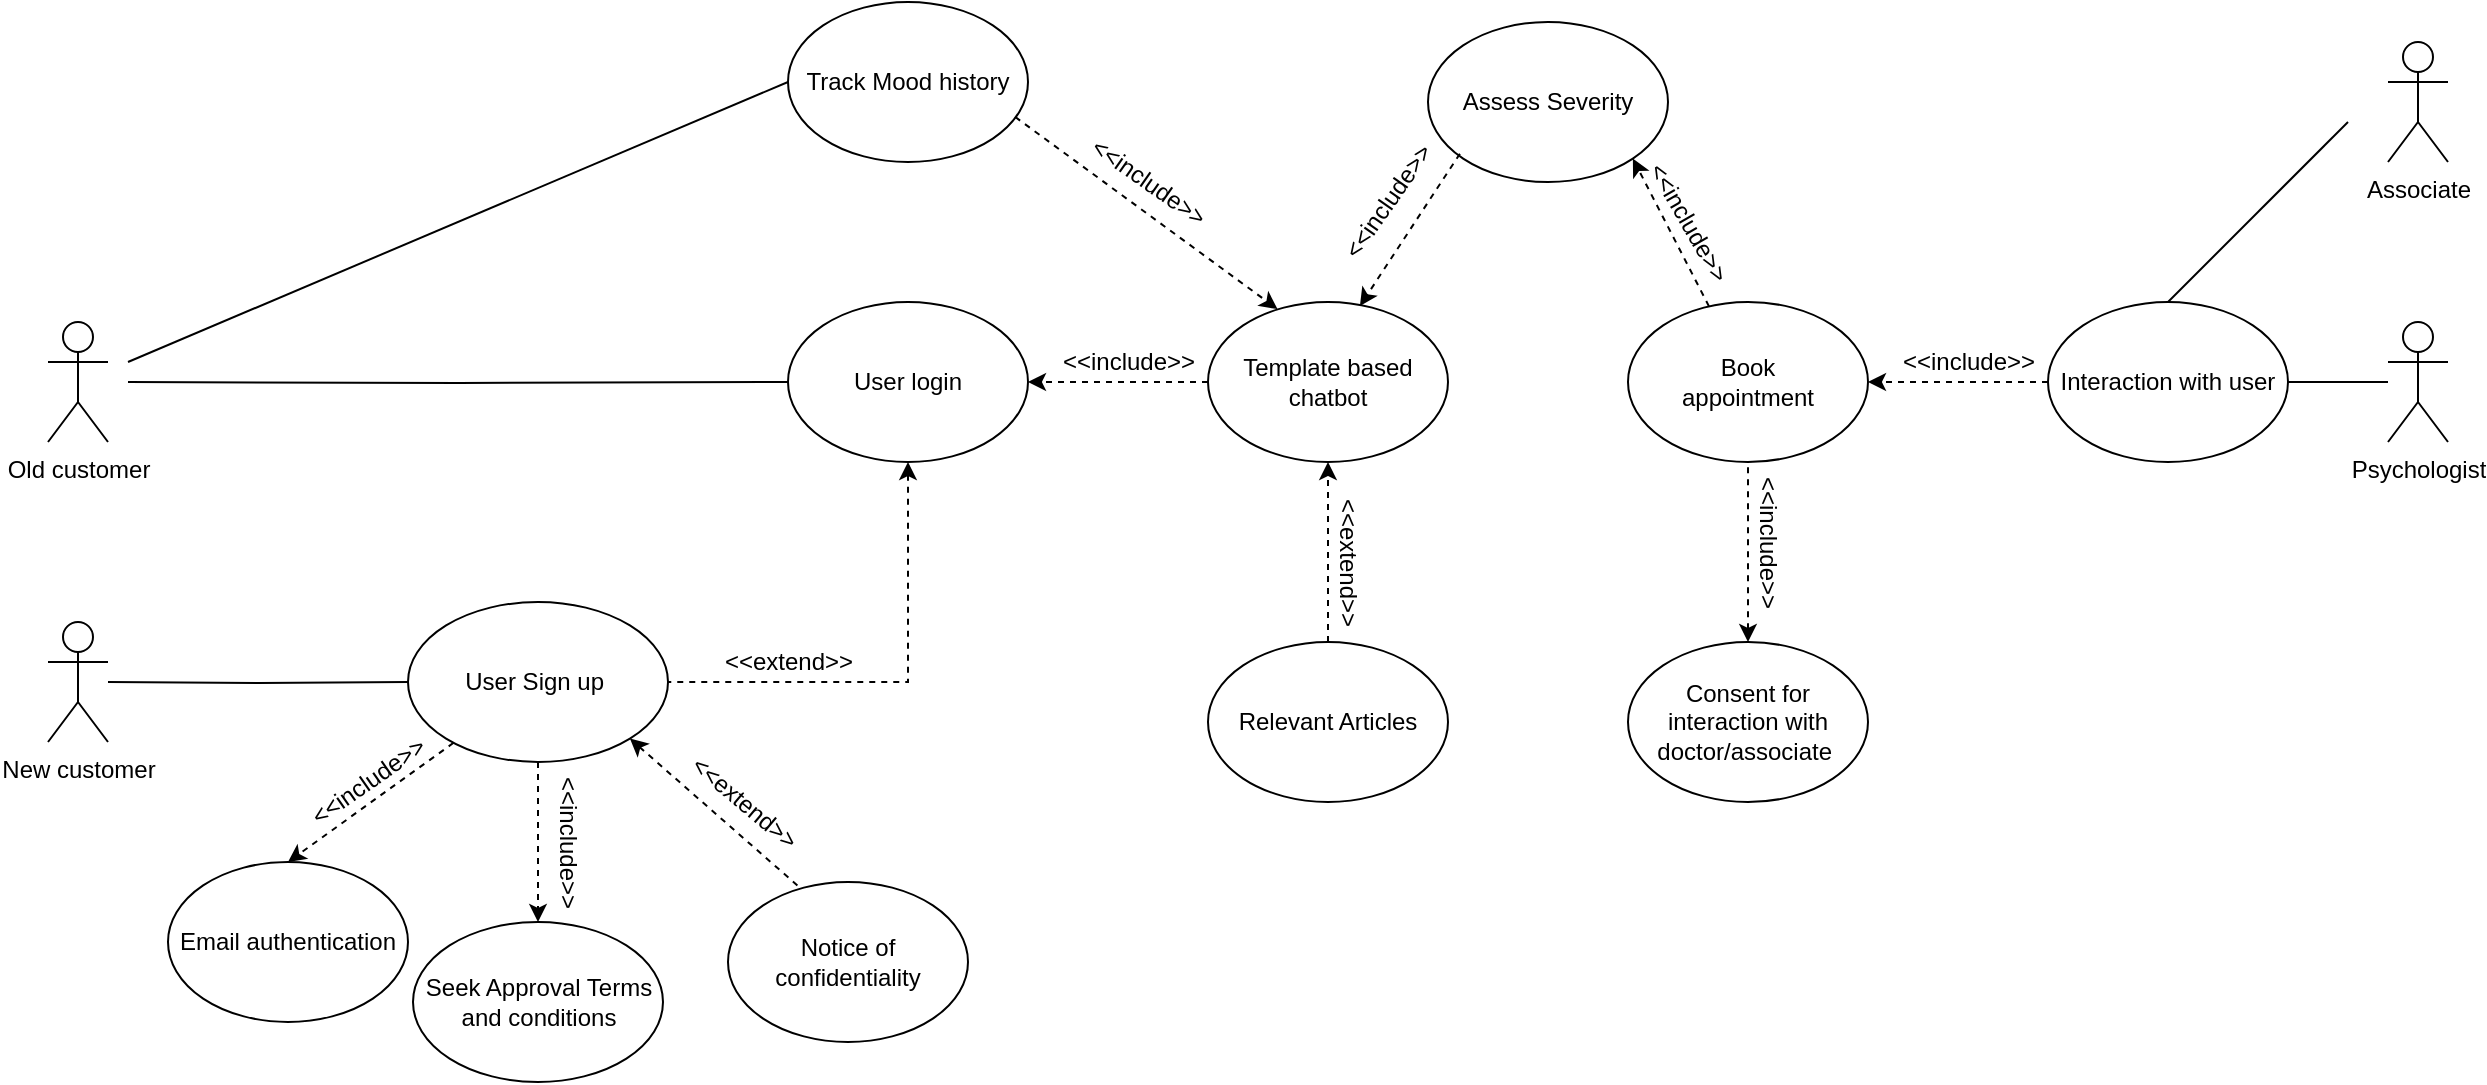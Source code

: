 <mxfile version="15.1.0" type="device"><diagram id="VXDd5wZY9X1Va5huZvuF" name="Page-1"><mxGraphModel dx="1718" dy="450" grid="1" gridSize="10" guides="1" tooltips="1" connect="1" arrows="1" fold="1" page="1" pageScale="1" pageWidth="850" pageHeight="1100" math="0" shadow="0"><root><mxCell id="0"/><mxCell id="1" parent="0"/><mxCell id="WZsm2YnjV3yVQTr21ZQ6-1" value="User Sign up&amp;nbsp;" style="ellipse;whiteSpace=wrap;html=1;" parent="1" vertex="1"><mxGeometry x="40" y="420" width="130" height="80" as="geometry"/></mxCell><mxCell id="WZsm2YnjV3yVQTr21ZQ6-2" value="Seek Approval Terms and conditions" style="ellipse;whiteSpace=wrap;html=1;" parent="1" vertex="1"><mxGeometry x="42.5" y="580" width="125" height="80" as="geometry"/></mxCell><mxCell id="WZsm2YnjV3yVQTr21ZQ6-30" style="edgeStyle=orthogonalEdgeStyle;rounded=0;orthogonalLoop=1;jettySize=auto;html=1;startArrow=none;startFill=0;endArrow=classic;endFill=1;dashed=1;" parent="1" source="WZsm2YnjV3yVQTr21ZQ6-4" target="WZsm2YnjV3yVQTr21ZQ6-14" edge="1"><mxGeometry relative="1" as="geometry"/></mxCell><mxCell id="WZsm2YnjV3yVQTr21ZQ6-4" value="Template based chatbot" style="ellipse;whiteSpace=wrap;html=1;" parent="1" vertex="1"><mxGeometry x="440" y="270" width="120" height="80" as="geometry"/></mxCell><mxCell id="WZsm2YnjV3yVQTr21ZQ6-17" value="" style="edgeStyle=orthogonalEdgeStyle;rounded=0;orthogonalLoop=1;jettySize=auto;html=1;endArrow=none;endFill=0;" parent="1" target="WZsm2YnjV3yVQTr21ZQ6-14" edge="1"><mxGeometry relative="1" as="geometry"><mxPoint x="-100" y="310" as="sourcePoint"/></mxGeometry></mxCell><mxCell id="WZsm2YnjV3yVQTr21ZQ6-5" value="Old customer" style="shape=umlActor;verticalLabelPosition=bottom;verticalAlign=top;html=1;outlineConnect=0;" parent="1" vertex="1"><mxGeometry x="-140" y="280" width="30" height="60" as="geometry"/></mxCell><mxCell id="WZsm2YnjV3yVQTr21ZQ6-18" value="" style="edgeStyle=orthogonalEdgeStyle;rounded=0;orthogonalLoop=1;jettySize=auto;html=1;endArrow=none;endFill=0;" parent="1" target="WZsm2YnjV3yVQTr21ZQ6-1" edge="1"><mxGeometry relative="1" as="geometry"><mxPoint x="-110" y="460" as="sourcePoint"/></mxGeometry></mxCell><mxCell id="WZsm2YnjV3yVQTr21ZQ6-6" value="New customer" style="shape=umlActor;verticalLabelPosition=bottom;verticalAlign=top;html=1;outlineConnect=0;" parent="1" vertex="1"><mxGeometry x="-140" y="430" width="30" height="60" as="geometry"/></mxCell><mxCell id="WZsm2YnjV3yVQTr21ZQ6-12" value="Email authentication" style="ellipse;whiteSpace=wrap;html=1;" parent="1" vertex="1"><mxGeometry x="-80" y="550" width="120" height="80" as="geometry"/></mxCell><mxCell id="WZsm2YnjV3yVQTr21ZQ6-19" style="edgeStyle=orthogonalEdgeStyle;rounded=0;orthogonalLoop=1;jettySize=auto;html=1;entryX=1;entryY=0.5;entryDx=0;entryDy=0;dashed=1;startArrow=classic;startFill=1;endArrow=none;endFill=0;" parent="1" source="WZsm2YnjV3yVQTr21ZQ6-14" target="WZsm2YnjV3yVQTr21ZQ6-1" edge="1"><mxGeometry relative="1" as="geometry"><Array as="points"><mxPoint x="290" y="460"/></Array></mxGeometry></mxCell><mxCell id="WZsm2YnjV3yVQTr21ZQ6-14" value="User login" style="ellipse;whiteSpace=wrap;html=1;" parent="1" vertex="1"><mxGeometry x="230" y="270" width="120" height="80" as="geometry"/></mxCell><mxCell id="WZsm2YnjV3yVQTr21ZQ6-16" value="&amp;lt;&amp;lt;include&amp;gt;&amp;gt;" style="text;html=1;align=center;verticalAlign=middle;resizable=0;points=[];autosize=1;strokeColor=none;fillColor=none;rotation=-35;" parent="1" vertex="1"><mxGeometry x="-20" y="500" width="80" height="20" as="geometry"/></mxCell><mxCell id="WZsm2YnjV3yVQTr21ZQ6-20" value="&amp;lt;&amp;lt;extend&amp;gt;&amp;gt;" style="text;html=1;align=center;verticalAlign=middle;resizable=0;points=[];autosize=1;strokeColor=none;fillColor=none;" parent="1" vertex="1"><mxGeometry x="190" y="440" width="80" height="20" as="geometry"/></mxCell><mxCell id="WZsm2YnjV3yVQTr21ZQ6-21" value="" style="endArrow=classic;html=1;dashed=1;entryX=0.5;entryY=0;entryDx=0;entryDy=0;" parent="1" source="WZsm2YnjV3yVQTr21ZQ6-1" target="WZsm2YnjV3yVQTr21ZQ6-12" edge="1"><mxGeometry width="50" height="50" relative="1" as="geometry"><mxPoint x="65" y="490" as="sourcePoint"/><mxPoint x="20" y="550" as="targetPoint"/></mxGeometry></mxCell><mxCell id="WZsm2YnjV3yVQTr21ZQ6-22" value="" style="endArrow=classic;html=1;dashed=1;" parent="1" target="WZsm2YnjV3yVQTr21ZQ6-2" edge="1"><mxGeometry width="50" height="50" relative="1" as="geometry"><mxPoint x="105" y="500" as="sourcePoint"/><mxPoint x="180" y="450" as="targetPoint"/><Array as="points"/></mxGeometry></mxCell><mxCell id="WZsm2YnjV3yVQTr21ZQ6-24" value="&amp;lt;&amp;lt;include&amp;gt;&amp;gt;" style="text;html=1;align=center;verticalAlign=middle;resizable=0;points=[];autosize=1;strokeColor=none;fillColor=none;rotation=90;" parent="1" vertex="1"><mxGeometry x="80" y="530" width="80" height="20" as="geometry"/></mxCell><mxCell id="WZsm2YnjV3yVQTr21ZQ6-25" value="Notice of confidentiality" style="ellipse;whiteSpace=wrap;html=1;" parent="1" vertex="1"><mxGeometry x="200" y="560" width="120" height="80" as="geometry"/></mxCell><mxCell id="WZsm2YnjV3yVQTr21ZQ6-26" value="" style="endArrow=none;html=1;dashed=1;entryX=0.292;entryY=0.025;entryDx=0;entryDy=0;entryPerimeter=0;exitX=1;exitY=1;exitDx=0;exitDy=0;startArrow=classic;startFill=1;endFill=0;" parent="1" source="WZsm2YnjV3yVQTr21ZQ6-1" target="WZsm2YnjV3yVQTr21ZQ6-25" edge="1"><mxGeometry width="50" height="50" relative="1" as="geometry"><mxPoint x="100" y="550" as="sourcePoint"/><mxPoint x="150" y="500" as="targetPoint"/></mxGeometry></mxCell><mxCell id="WZsm2YnjV3yVQTr21ZQ6-27" value="&amp;lt;&amp;lt;extend&amp;gt;&amp;gt;" style="text;html=1;align=center;verticalAlign=middle;resizable=0;points=[];autosize=1;strokeColor=none;fillColor=none;rotation=40;" parent="1" vertex="1"><mxGeometry x="167.5" y="510" width="80" height="20" as="geometry"/></mxCell><mxCell id="WZsm2YnjV3yVQTr21ZQ6-31" value="&amp;lt;&amp;lt;include&amp;gt;&amp;gt;" style="text;html=1;align=center;verticalAlign=middle;resizable=0;points=[];autosize=1;strokeColor=none;fillColor=none;" parent="1" vertex="1"><mxGeometry x="360" y="290" width="80" height="20" as="geometry"/></mxCell><mxCell id="WZsm2YnjV3yVQTr21ZQ6-32" value="Assess Severity" style="ellipse;whiteSpace=wrap;html=1;" parent="1" vertex="1"><mxGeometry x="550" y="130" width="120" height="80" as="geometry"/></mxCell><mxCell id="vTLTKOapsj9ZaLn0uPhJ-13" value="" style="edgeStyle=orthogonalEdgeStyle;rounded=0;orthogonalLoop=1;jettySize=auto;html=1;dashed=1;endArrow=none;endFill=0;startArrow=classic;startFill=1;" parent="1" source="WZsm2YnjV3yVQTr21ZQ6-37" target="vTLTKOapsj9ZaLn0uPhJ-1" edge="1"><mxGeometry relative="1" as="geometry"/></mxCell><mxCell id="WZsm2YnjV3yVQTr21ZQ6-37" value="Consent for interaction with doctor/associate&amp;nbsp;" style="ellipse;whiteSpace=wrap;html=1;" parent="1" vertex="1"><mxGeometry x="650" y="440" width="120" height="80" as="geometry"/></mxCell><mxCell id="vTLTKOapsj9ZaLn0uPhJ-3" value="" style="edgeStyle=orthogonalEdgeStyle;rounded=0;orthogonalLoop=1;jettySize=auto;html=1;dashed=1;" parent="1" source="WZsm2YnjV3yVQTr21ZQ6-44" target="vTLTKOapsj9ZaLn0uPhJ-1" edge="1"><mxGeometry relative="1" as="geometry"/></mxCell><mxCell id="WZsm2YnjV3yVQTr21ZQ6-44" value="Interaction with user" style="ellipse;whiteSpace=wrap;html=1;" parent="1" vertex="1"><mxGeometry x="860" y="270" width="120" height="80" as="geometry"/></mxCell><mxCell id="WZsm2YnjV3yVQTr21ZQ6-50" value="" style="edgeStyle=orthogonalEdgeStyle;rounded=0;orthogonalLoop=1;jettySize=auto;html=1;startArrow=none;startFill=0;endArrow=none;endFill=0;" parent="1" source="WZsm2YnjV3yVQTr21ZQ6-49" target="WZsm2YnjV3yVQTr21ZQ6-44" edge="1"><mxGeometry relative="1" as="geometry"/></mxCell><mxCell id="WZsm2YnjV3yVQTr21ZQ6-49" value="Psychologist" style="shape=umlActor;verticalLabelPosition=bottom;verticalAlign=top;html=1;outlineConnect=0;" parent="1" vertex="1"><mxGeometry x="1030" y="280" width="30" height="60" as="geometry"/></mxCell><mxCell id="WZsm2YnjV3yVQTr21ZQ6-51" value="Associate" style="shape=umlActor;verticalLabelPosition=bottom;verticalAlign=top;html=1;outlineConnect=0;" parent="1" vertex="1"><mxGeometry x="1030" y="140" width="30" height="60" as="geometry"/></mxCell><mxCell id="WZsm2YnjV3yVQTr21ZQ6-59" value="&amp;lt;&amp;lt;include&amp;gt;&amp;gt;" style="text;html=1;align=center;verticalAlign=middle;resizable=0;points=[];autosize=1;strokeColor=none;fillColor=none;rotation=60;" parent="1" vertex="1"><mxGeometry x="640" y="220" width="80" height="20" as="geometry"/></mxCell><mxCell id="WZsm2YnjV3yVQTr21ZQ6-79" value="Track Mood history" style="ellipse;whiteSpace=wrap;html=1;" parent="1" vertex="1"><mxGeometry x="230" y="120" width="120" height="80" as="geometry"/></mxCell><mxCell id="WZsm2YnjV3yVQTr21ZQ6-80" value="" style="endArrow=classic;html=1;dashed=1;exitX=0.947;exitY=0.719;exitDx=0;exitDy=0;exitPerimeter=0;entryX=0.29;entryY=0.045;entryDx=0;entryDy=0;entryPerimeter=0;" parent="1" source="WZsm2YnjV3yVQTr21ZQ6-79" target="WZsm2YnjV3yVQTr21ZQ6-4" edge="1"><mxGeometry width="50" height="50" relative="1" as="geometry"><mxPoint x="350" y="176" as="sourcePoint"/><mxPoint x="470" y="270" as="targetPoint"/></mxGeometry></mxCell><mxCell id="WZsm2YnjV3yVQTr21ZQ6-81" value="&amp;lt;&amp;lt;include&amp;gt;&amp;gt;" style="text;html=1;align=center;verticalAlign=middle;resizable=0;points=[];autosize=1;strokeColor=none;fillColor=none;rotation=35;" parent="1" vertex="1"><mxGeometry x="370" y="200" width="80" height="20" as="geometry"/></mxCell><mxCell id="WZsm2YnjV3yVQTr21ZQ6-82" value="" style="endArrow=none;html=1;entryX=0;entryY=0.5;entryDx=0;entryDy=0;endFill=0;" parent="1" target="WZsm2YnjV3yVQTr21ZQ6-79" edge="1"><mxGeometry width="50" height="50" relative="1" as="geometry"><mxPoint x="-100" y="300" as="sourcePoint"/><mxPoint x="-60" y="250" as="targetPoint"/></mxGeometry></mxCell><mxCell id="vTLTKOapsj9ZaLn0uPhJ-1" value="Book&lt;br&gt;appointment" style="ellipse;whiteSpace=wrap;html=1;" parent="1" vertex="1"><mxGeometry x="650" y="270" width="120" height="80" as="geometry"/></mxCell><mxCell id="vTLTKOapsj9ZaLn0uPhJ-6" value="" style="endArrow=classic;html=1;entryX=1;entryY=1;entryDx=0;entryDy=0;dashed=1;" parent="1" source="vTLTKOapsj9ZaLn0uPhJ-1" target="WZsm2YnjV3yVQTr21ZQ6-32" edge="1"><mxGeometry width="50" height="50" relative="1" as="geometry"><mxPoint x="890" y="270" as="sourcePoint"/><mxPoint x="950" y="220" as="targetPoint"/></mxGeometry></mxCell><mxCell id="vTLTKOapsj9ZaLn0uPhJ-7" value="&amp;lt;&amp;lt;include&amp;gt;&amp;gt;" style="text;html=1;align=center;verticalAlign=middle;resizable=0;points=[];autosize=1;strokeColor=none;fillColor=none;" parent="1" vertex="1"><mxGeometry x="780" y="290" width="80" height="20" as="geometry"/></mxCell><mxCell id="vTLTKOapsj9ZaLn0uPhJ-19" value="&amp;lt;&amp;lt;include&amp;gt;&amp;gt;" style="text;html=1;align=center;verticalAlign=middle;resizable=0;points=[];autosize=1;strokeColor=none;fillColor=none;rotation=90;" parent="1" vertex="1"><mxGeometry x="680" y="380" width="80" height="20" as="geometry"/></mxCell><mxCell id="vTLTKOapsj9ZaLn0uPhJ-22" value="" style="edgeStyle=orthogonalEdgeStyle;rounded=0;orthogonalLoop=1;jettySize=auto;html=1;dashed=1;startArrow=none;startFill=0;endArrow=classic;endFill=1;" parent="1" source="vTLTKOapsj9ZaLn0uPhJ-20" target="WZsm2YnjV3yVQTr21ZQ6-4" edge="1"><mxGeometry relative="1" as="geometry"/></mxCell><mxCell id="vTLTKOapsj9ZaLn0uPhJ-20" value="Relevant Articles" style="ellipse;whiteSpace=wrap;html=1;" parent="1" vertex="1"><mxGeometry x="440" y="440" width="120" height="80" as="geometry"/></mxCell><mxCell id="vTLTKOapsj9ZaLn0uPhJ-23" value="&amp;lt;&amp;lt;extend&amp;gt;&amp;gt;" style="text;html=1;align=center;verticalAlign=middle;resizable=0;points=[];autosize=1;strokeColor=none;fillColor=none;rotation=90;" parent="1" vertex="1"><mxGeometry x="470" y="390" width="80" height="20" as="geometry"/></mxCell><mxCell id="WZsm2YnjV3yVQTr21ZQ6-57" value="&amp;lt;&amp;lt;include&amp;gt;&amp;gt;" style="text;html=1;align=center;verticalAlign=middle;resizable=0;points=[];autosize=1;strokeColor=none;fillColor=none;rotation=-55;" parent="1" vertex="1"><mxGeometry x="490" y="210" width="80" height="20" as="geometry"/></mxCell><mxCell id="vTLTKOapsj9ZaLn0uPhJ-25" value="" style="endArrow=classic;html=1;dashed=1;entryX=0.633;entryY=0.025;entryDx=0;entryDy=0;entryPerimeter=0;exitX=0.133;exitY=0.823;exitDx=0;exitDy=0;exitPerimeter=0;" parent="1" source="WZsm2YnjV3yVQTr21ZQ6-32" target="WZsm2YnjV3yVQTr21ZQ6-4" edge="1"><mxGeometry width="50" height="50" relative="1" as="geometry"><mxPoint x="570" y="190" as="sourcePoint"/><mxPoint x="640" y="170" as="targetPoint"/><Array as="points"/></mxGeometry></mxCell><mxCell id="vTLTKOapsj9ZaLn0uPhJ-27" value="" style="endArrow=none;html=1;entryX=0.5;entryY=0;entryDx=0;entryDy=0;endFill=0;" parent="1" target="WZsm2YnjV3yVQTr21ZQ6-44" edge="1"><mxGeometry width="50" height="50" relative="1" as="geometry"><mxPoint x="1010" y="180" as="sourcePoint"/><mxPoint x="1060" y="130" as="targetPoint"/></mxGeometry></mxCell></root></mxGraphModel></diagram></mxfile>